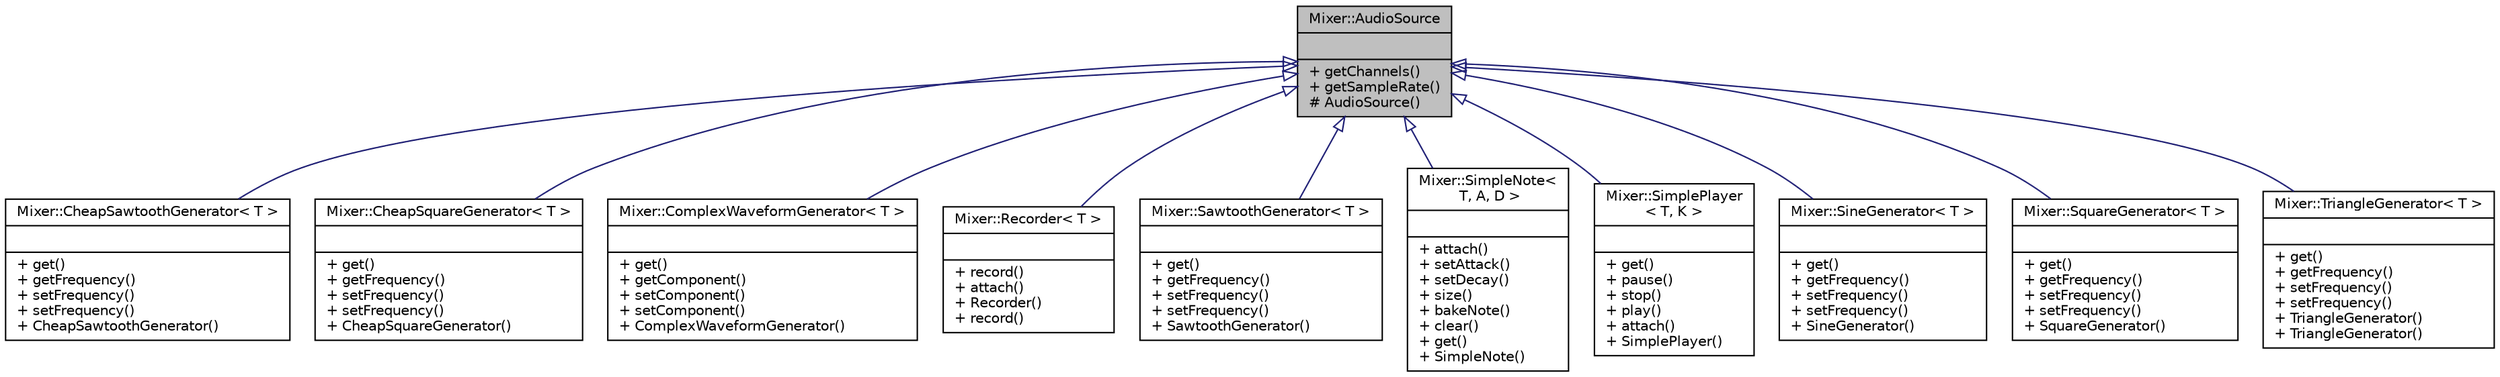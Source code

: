 digraph "Mixer::AudioSource"
{
 // INTERACTIVE_SVG=YES
  bgcolor="transparent";
  edge [fontname="Helvetica",fontsize="10",labelfontname="Helvetica",labelfontsize="10"];
  node [fontname="Helvetica",fontsize="10",shape=record];
  Node0 [label="{Mixer::AudioSource\n||+ getChannels()\l+ getSampleRate()\l# AudioSource()\l}",height=0.2,width=0.4,color="black", fillcolor="grey75", style="filled", fontcolor="black"];
  Node0 -> Node1 [dir="back",color="midnightblue",fontsize="10",style="solid",arrowtail="onormal",fontname="Helvetica"];
  Node1 [label="{Mixer::CheapSawtoothGenerator\< T \>\n||+ get()\l+ getFrequency()\l+ setFrequency()\l+ setFrequency()\l+ CheapSawtoothGenerator()\l}",height=0.2,width=0.4,color="black",URL="$classMixer_1_1CheapSawtoothGenerator.html"];
  Node0 -> Node2 [dir="back",color="midnightblue",fontsize="10",style="solid",arrowtail="onormal",fontname="Helvetica"];
  Node2 [label="{Mixer::CheapSquareGenerator\< T \>\n||+ get()\l+ getFrequency()\l+ setFrequency()\l+ setFrequency()\l+ CheapSquareGenerator()\l}",height=0.2,width=0.4,color="black",URL="$classMixer_1_1CheapSquareGenerator.html"];
  Node0 -> Node3 [dir="back",color="midnightblue",fontsize="10",style="solid",arrowtail="onormal",fontname="Helvetica"];
  Node3 [label="{Mixer::ComplexWaveformGenerator\< T \>\n||+ get()\l+ getComponent()\l+ setComponent()\l+ setComponent()\l+ ComplexWaveformGenerator()\l}",height=0.2,width=0.4,color="black",URL="$classMixer_1_1ComplexWaveformGenerator.html"];
  Node0 -> Node4 [dir="back",color="midnightblue",fontsize="10",style="solid",arrowtail="onormal",fontname="Helvetica"];
  Node4 [label="{Mixer::Recorder\< T \>\n||+ record()\l+ attach()\l+ Recorder()\l+ record()\l}",height=0.2,width=0.4,color="black",URL="$classMixer_1_1Recorder.html"];
  Node0 -> Node5 [dir="back",color="midnightblue",fontsize="10",style="solid",arrowtail="onormal",fontname="Helvetica"];
  Node5 [label="{Mixer::SawtoothGenerator\< T \>\n||+ get()\l+ getFrequency()\l+ setFrequency()\l+ setFrequency()\l+ SawtoothGenerator()\l}",height=0.2,width=0.4,color="black",URL="$classMixer_1_1SawtoothGenerator.html"];
  Node0 -> Node6 [dir="back",color="midnightblue",fontsize="10",style="solid",arrowtail="onormal",fontname="Helvetica"];
  Node6 [label="{Mixer::SimpleNote\<\l T, A, D \>\n||+ attach()\l+ setAttack()\l+ setDecay()\l+ size()\l+ bakeNote()\l+ clear()\l+ get()\l+ SimpleNote()\l}",height=0.2,width=0.4,color="black",URL="$classMixer_1_1SimpleNote.html"];
  Node0 -> Node7 [dir="back",color="midnightblue",fontsize="10",style="solid",arrowtail="onormal",fontname="Helvetica"];
  Node7 [label="{Mixer::SimplePlayer\l\< T, K \>\n||+ get()\l+ pause()\l+ stop()\l+ play()\l+ attach()\l+ SimplePlayer()\l}",height=0.2,width=0.4,color="black",URL="$classMixer_1_1SimplePlayer.html"];
  Node0 -> Node8 [dir="back",color="midnightblue",fontsize="10",style="solid",arrowtail="onormal",fontname="Helvetica"];
  Node8 [label="{Mixer::SineGenerator\< T \>\n||+ get()\l+ getFrequency()\l+ setFrequency()\l+ setFrequency()\l+ SineGenerator()\l}",height=0.2,width=0.4,color="black",URL="$classMixer_1_1SineGenerator.html"];
  Node0 -> Node9 [dir="back",color="midnightblue",fontsize="10",style="solid",arrowtail="onormal",fontname="Helvetica"];
  Node9 [label="{Mixer::SquareGenerator\< T \>\n||+ get()\l+ getFrequency()\l+ setFrequency()\l+ setFrequency()\l+ SquareGenerator()\l}",height=0.2,width=0.4,color="black",URL="$classMixer_1_1SquareGenerator.html"];
  Node0 -> Node10 [dir="back",color="midnightblue",fontsize="10",style="solid",arrowtail="onormal",fontname="Helvetica"];
  Node10 [label="{Mixer::TriangleGenerator\< T \>\n||+ get()\l+ getFrequency()\l+ setFrequency()\l+ setFrequency()\l+ TriangleGenerator()\l+ TriangleGenerator()\l}",height=0.2,width=0.4,color="black",URL="$classMixer_1_1TriangleGenerator.html"];
}
